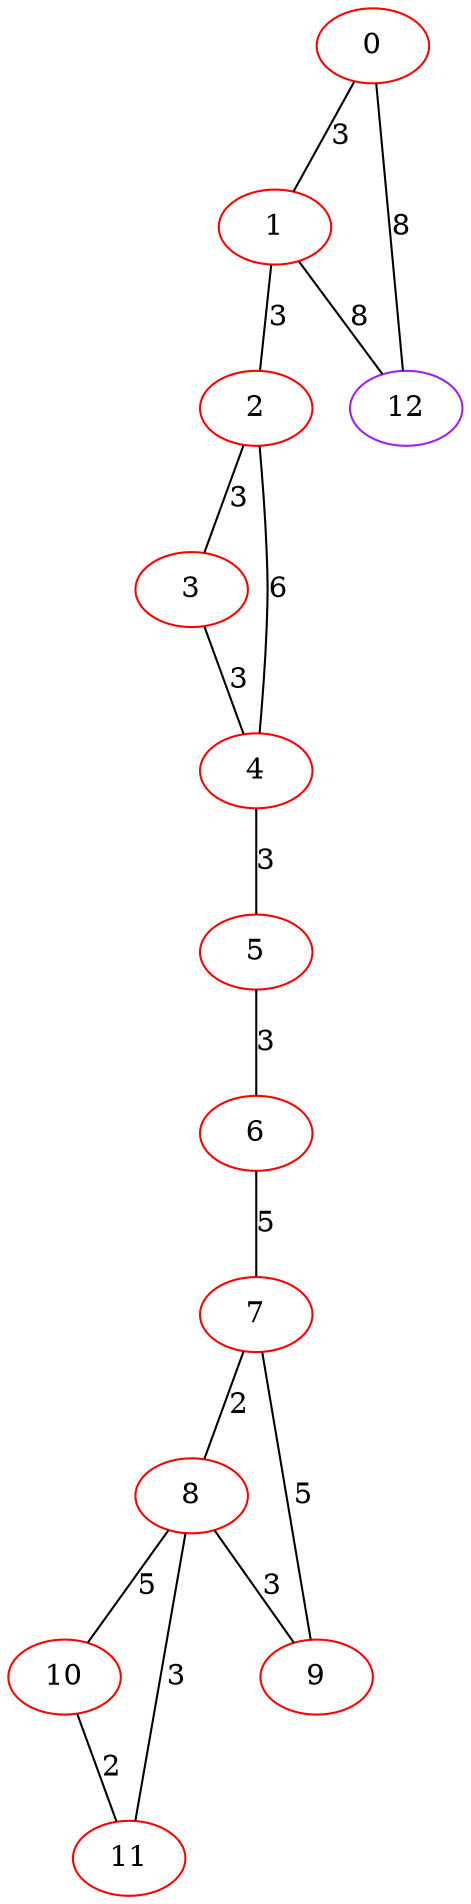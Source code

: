 graph "" {
0 [color=red, weight=1];
1 [color=red, weight=1];
2 [color=red, weight=1];
3 [color=red, weight=1];
4 [color=red, weight=1];
5 [color=red, weight=1];
6 [color=red, weight=1];
7 [color=red, weight=1];
8 [color=red, weight=1];
9 [color=red, weight=1];
10 [color=red, weight=1];
11 [color=red, weight=1];
12 [color=purple, weight=4];
0 -- 1  [key=0, label=3];
0 -- 12  [key=0, label=8];
1 -- 2  [key=0, label=3];
1 -- 12  [key=0, label=8];
2 -- 3  [key=0, label=3];
2 -- 4  [key=0, label=6];
3 -- 4  [key=0, label=3];
4 -- 5  [key=0, label=3];
5 -- 6  [key=0, label=3];
6 -- 7  [key=0, label=5];
7 -- 8  [key=0, label=2];
7 -- 9  [key=0, label=5];
8 -- 9  [key=0, label=3];
8 -- 10  [key=0, label=5];
8 -- 11  [key=0, label=3];
10 -- 11  [key=0, label=2];
}
